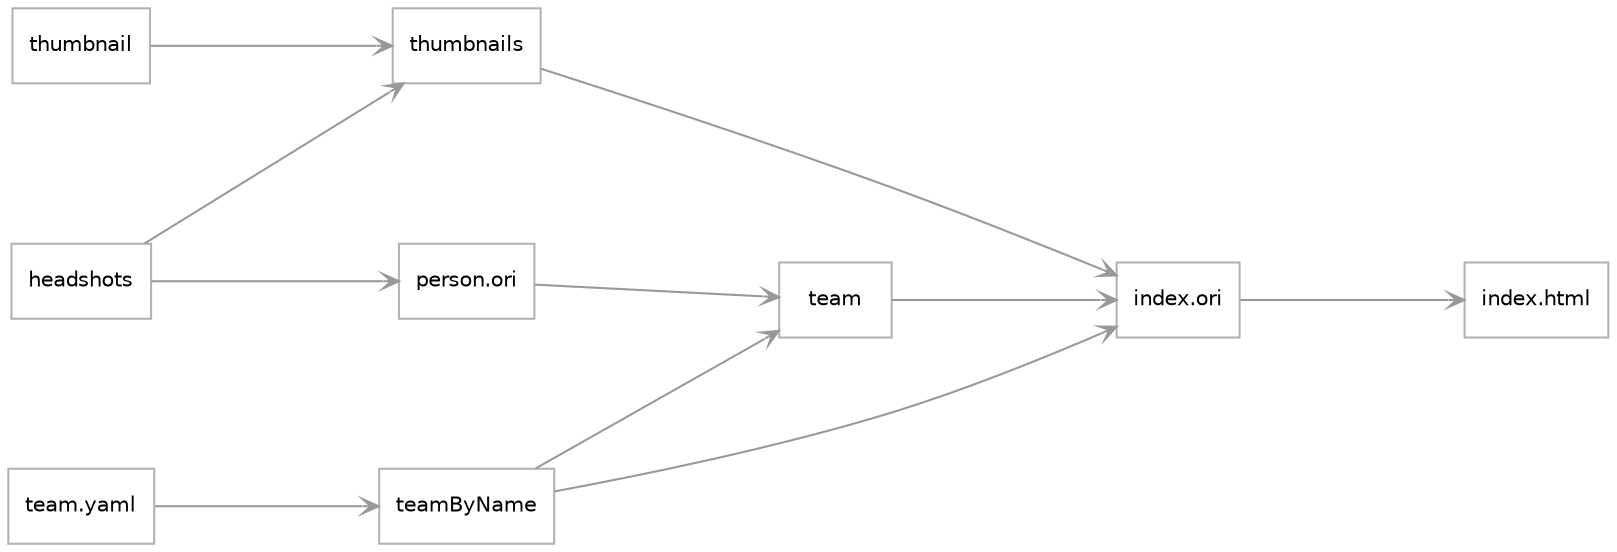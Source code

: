 digraph g {
  nodesep=1;
  rankdir=LR;
  ranksep=1.5;
  node [color=gray70; fillcolor="white"; fontname="Helvetica"; fontsize="10"; nojustify=true; style="filled"; shape=box];
  edge [arrowhead=vee; arrowsize=0.75; color=gray60; fontname="Helvetica"; fontsize="10"; labeldistance=5];

  "headshots" [URL="../headshots"];
  "index.html" [URL="../index.html"];
  "index.ori" [URL="../index.ori"];
  "person.ori" [URL="../person.ori"];
  "team" [URL="../team"];
  "team.yaml" [URL="../team.yaml"];
  "teamByName" [URL="../teamByName"];
  "thumbnail" [URL="../thumbnail"];
  "thumbnails" [URL="../thumbnails"];
  
  "headshots" -> "person.ori";
  "headshots" -> "thumbnails";
  "index.ori" -> "index.html";
  "person.ori" -> "team";
  "team" -> "index.ori";
  "team.yaml" -> "teamByName";
  "teamByName" -> "index.ori";
  "teamByName" -> "team";
  "thumbnail" -> "thumbnails";
  "thumbnails" -> "index.ori"; 
}